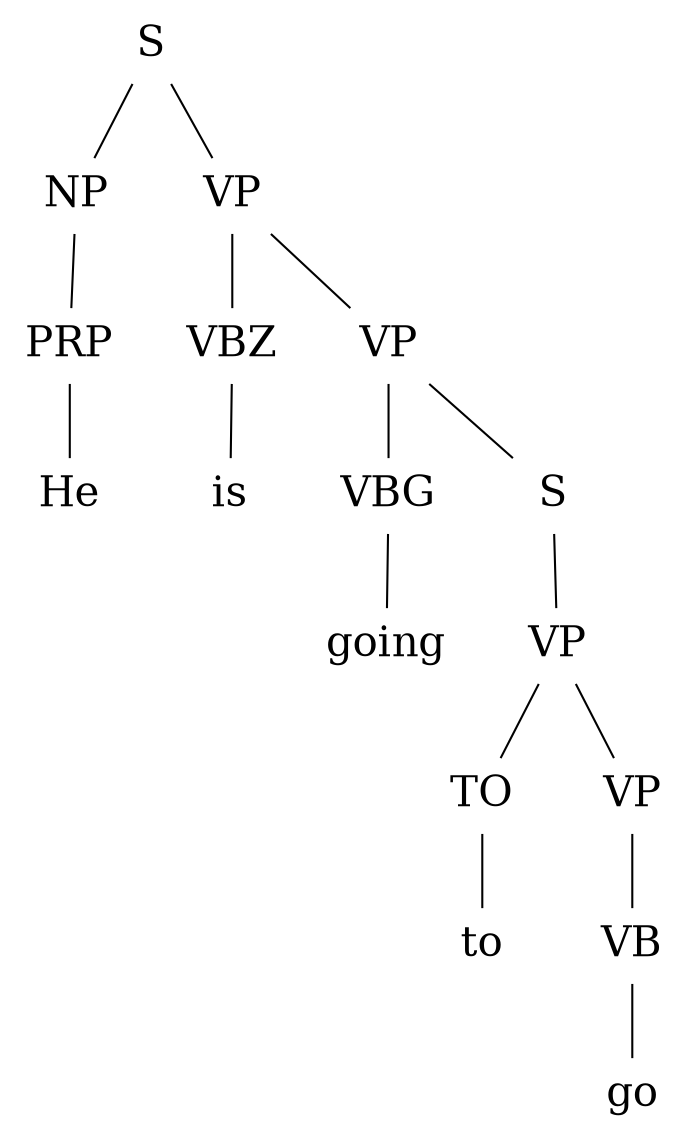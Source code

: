 graph Tree {
splines=false
margin=0
N1 [label="S" shape=plaintext fontsize=20]
N2 [label="NP" shape=plaintext fontsize=20]
N1--N2
N3 [label="PRP" shape=plaintext fontsize=20]
N2--N3
N4 [label="He" shape=plaintext fontsize=20]
N3--N4
N5 [label="VP" shape=plaintext fontsize=20]
N1--N5
N6 [label="VBZ" shape=plaintext fontsize=20]
N5--N6
N7 [label="is" shape=plaintext fontsize=20]
N6--N7
N8 [label="VP" shape=plaintext fontsize=20]
N5--N8
N9 [label="VBG" shape=plaintext fontsize=20]
N8--N9
N10 [label="going" shape=plaintext fontsize=20]
N9--N10
N11 [label="S" shape=plaintext fontsize=20]
N8--N11
N12 [label="VP" shape=plaintext fontsize=20]
N11--N12
N13 [label="TO" shape=plaintext fontsize=20]
N12--N13
N14 [label="to" shape=plaintext fontsize=20]
N13--N14
N15 [label="VP" shape=plaintext fontsize=20]
N12--N15
N16 [label="VB" shape=plaintext fontsize=20]
N15--N16
N17 [label="go" shape=plaintext fontsize=20]
N16--N17
}